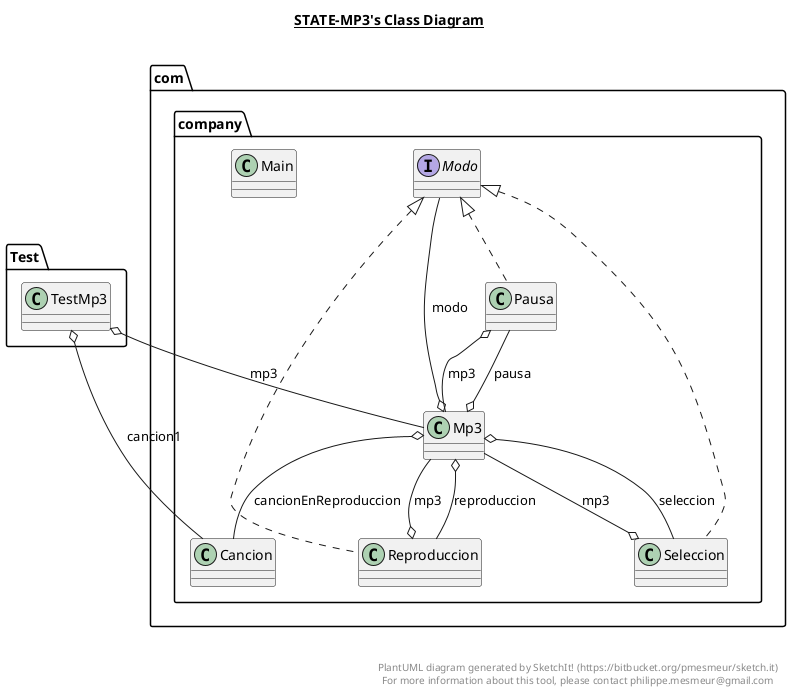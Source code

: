 @startuml

title __STATE-MP3's Class Diagram__\n

  namespace Test {
    class Test.TestMp3 {
    }
  }
  

  namespace com.company {
    class com.company.Cancion {
    }
  }
  

  namespace com.company {
    class com.company.Main {
    }
  }
  

  namespace com.company {
    interface com.company.Modo {
    }
  }
  

  namespace com.company {
    class com.company.Mp3 {
    }
  }
  

  namespace com.company {
    class com.company.Pausa {
    }
  }
  

  namespace com.company {
    class com.company.Reproduccion {
    }
  }
  

  namespace com.company {
    class com.company.Seleccion {
    }
  }
  

  Test.TestMp3 o-- com.company.Cancion : cancion1
  Test.TestMp3 o-- com.company.Mp3 : mp3
  com.company.Mp3 o-- com.company.Cancion : cancionEnReproduccion
  com.company.Mp3 o-- com.company.Modo : modo
  com.company.Mp3 o-- com.company.Pausa : pausa
  com.company.Mp3 o-- com.company.Reproduccion : reproduccion
  com.company.Mp3 o-- com.company.Seleccion : seleccion
  com.company.Pausa .up.|> com.company.Modo
  com.company.Pausa o-- com.company.Mp3 : mp3
  com.company.Reproduccion .up.|> com.company.Modo
  com.company.Reproduccion o-- com.company.Mp3 : mp3
  com.company.Seleccion .up.|> com.company.Modo
  com.company.Seleccion o-- com.company.Mp3 : mp3


right footer


PlantUML diagram generated by SketchIt! (https://bitbucket.org/pmesmeur/sketch.it)
For more information about this tool, please contact philippe.mesmeur@gmail.com
endfooter

@enduml
